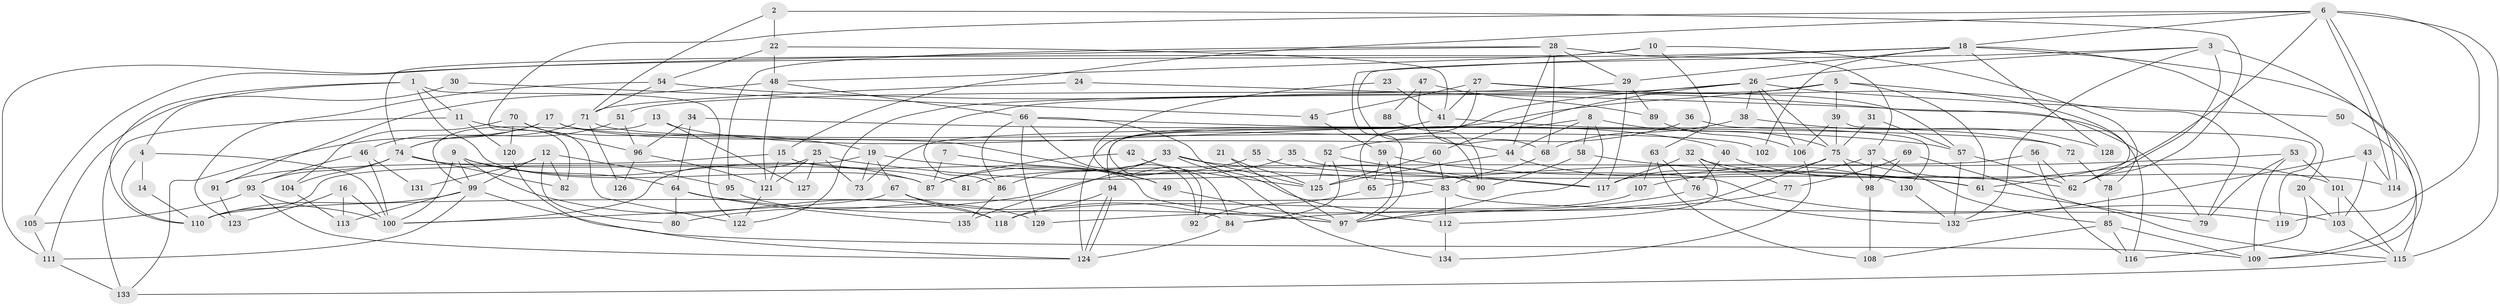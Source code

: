 // coarse degree distribution, {5: 0.18085106382978725, 3: 0.19148936170212766, 9: 0.031914893617021274, 2: 0.13829787234042554, 7: 0.05319148936170213, 4: 0.14893617021276595, 6: 0.1702127659574468, 13: 0.010638297872340425, 8: 0.07446808510638298}
// Generated by graph-tools (version 1.1) at 2025/24/03/03/25 07:24:04]
// undirected, 135 vertices, 270 edges
graph export_dot {
graph [start="1"]
  node [color=gray90,style=filled];
  1;
  2;
  3;
  4;
  5;
  6;
  7;
  8;
  9;
  10;
  11;
  12;
  13;
  14;
  15;
  16;
  17;
  18;
  19;
  20;
  21;
  22;
  23;
  24;
  25;
  26;
  27;
  28;
  29;
  30;
  31;
  32;
  33;
  34;
  35;
  36;
  37;
  38;
  39;
  40;
  41;
  42;
  43;
  44;
  45;
  46;
  47;
  48;
  49;
  50;
  51;
  52;
  53;
  54;
  55;
  56;
  57;
  58;
  59;
  60;
  61;
  62;
  63;
  64;
  65;
  66;
  67;
  68;
  69;
  70;
  71;
  72;
  73;
  74;
  75;
  76;
  77;
  78;
  79;
  80;
  81;
  82;
  83;
  84;
  85;
  86;
  87;
  88;
  89;
  90;
  91;
  92;
  93;
  94;
  95;
  96;
  97;
  98;
  99;
  100;
  101;
  102;
  103;
  104;
  105;
  106;
  107;
  108;
  109;
  110;
  111;
  112;
  113;
  114;
  115;
  116;
  117;
  118;
  119;
  120;
  121;
  122;
  123;
  124;
  125;
  126;
  127;
  128;
  129;
  130;
  131;
  132;
  133;
  134;
  135;
  1 -- 122;
  1 -- 110;
  1 -- 4;
  1 -- 11;
  1 -- 87;
  2 -- 22;
  2 -- 62;
  2 -- 71;
  3 -- 62;
  3 -- 26;
  3 -- 90;
  3 -- 109;
  3 -- 132;
  4 -- 110;
  4 -- 14;
  4 -- 100;
  5 -- 73;
  5 -- 86;
  5 -- 39;
  5 -- 61;
  5 -- 62;
  6 -- 15;
  6 -- 114;
  6 -- 114;
  6 -- 18;
  6 -- 61;
  6 -- 82;
  6 -- 115;
  6 -- 119;
  7 -- 87;
  7 -- 49;
  8 -- 75;
  8 -- 97;
  8 -- 44;
  8 -- 58;
  8 -- 65;
  9 -- 64;
  9 -- 100;
  9 -- 87;
  9 -- 99;
  9 -- 118;
  10 -- 74;
  10 -- 48;
  10 -- 63;
  10 -- 78;
  11 -- 133;
  11 -- 19;
  11 -- 120;
  12 -- 95;
  12 -- 99;
  12 -- 80;
  12 -- 82;
  12 -- 131;
  13 -- 40;
  13 -- 99;
  13 -- 127;
  14 -- 110;
  15 -- 91;
  15 -- 121;
  15 -- 97;
  16 -- 100;
  16 -- 113;
  16 -- 123;
  17 -- 46;
  17 -- 133;
  17 -- 44;
  17 -- 49;
  18 -- 109;
  18 -- 20;
  18 -- 29;
  18 -- 97;
  18 -- 102;
  18 -- 105;
  18 -- 128;
  19 -- 83;
  19 -- 67;
  19 -- 73;
  19 -- 110;
  20 -- 103;
  20 -- 116;
  21 -- 97;
  21 -- 125;
  22 -- 48;
  22 -- 54;
  22 -- 41;
  23 -- 92;
  23 -- 41;
  24 -- 71;
  24 -- 79;
  25 -- 100;
  25 -- 117;
  25 -- 73;
  25 -- 121;
  25 -- 127;
  26 -- 60;
  26 -- 94;
  26 -- 38;
  26 -- 50;
  26 -- 75;
  26 -- 106;
  26 -- 122;
  27 -- 41;
  27 -- 79;
  27 -- 45;
  27 -- 57;
  27 -- 84;
  28 -- 29;
  28 -- 44;
  28 -- 37;
  28 -- 68;
  28 -- 95;
  28 -- 111;
  29 -- 117;
  29 -- 51;
  29 -- 89;
  30 -- 45;
  30 -- 111;
  31 -- 57;
  31 -- 75;
  32 -- 77;
  32 -- 112;
  32 -- 114;
  32 -- 117;
  33 -- 90;
  33 -- 125;
  33 -- 86;
  33 -- 134;
  33 -- 135;
  34 -- 96;
  34 -- 57;
  34 -- 64;
  35 -- 80;
  35 -- 61;
  36 -- 52;
  36 -- 130;
  37 -- 107;
  37 -- 85;
  37 -- 98;
  38 -- 68;
  38 -- 128;
  39 -- 75;
  39 -- 106;
  39 -- 119;
  40 -- 62;
  40 -- 76;
  41 -- 124;
  41 -- 72;
  42 -- 87;
  42 -- 125;
  43 -- 103;
  43 -- 114;
  43 -- 132;
  44 -- 125;
  44 -- 130;
  45 -- 59;
  46 -- 93;
  46 -- 100;
  46 -- 131;
  47 -- 89;
  47 -- 68;
  47 -- 88;
  48 -- 121;
  48 -- 66;
  48 -- 91;
  49 -- 97;
  50 -- 115;
  51 -- 74;
  51 -- 96;
  52 -- 84;
  52 -- 117;
  52 -- 125;
  53 -- 109;
  53 -- 65;
  53 -- 79;
  53 -- 101;
  54 -- 116;
  54 -- 71;
  54 -- 123;
  55 -- 87;
  55 -- 103;
  56 -- 116;
  56 -- 62;
  56 -- 81;
  57 -- 132;
  57 -- 62;
  58 -- 61;
  58 -- 90;
  59 -- 97;
  59 -- 61;
  59 -- 65;
  60 -- 83;
  60 -- 125;
  61 -- 79;
  63 -- 76;
  63 -- 107;
  63 -- 108;
  64 -- 97;
  64 -- 80;
  64 -- 135;
  65 -- 92;
  66 -- 86;
  66 -- 112;
  66 -- 72;
  66 -- 92;
  66 -- 129;
  67 -- 100;
  67 -- 84;
  67 -- 118;
  68 -- 83;
  69 -- 98;
  69 -- 115;
  69 -- 77;
  70 -- 120;
  70 -- 122;
  70 -- 96;
  70 -- 104;
  71 -- 74;
  71 -- 102;
  71 -- 126;
  72 -- 78;
  74 -- 93;
  74 -- 82;
  74 -- 81;
  74 -- 104;
  75 -- 98;
  75 -- 101;
  75 -- 117;
  75 -- 129;
  76 -- 132;
  76 -- 97;
  77 -- 84;
  78 -- 85;
  83 -- 110;
  83 -- 119;
  83 -- 112;
  84 -- 124;
  85 -- 108;
  85 -- 109;
  85 -- 116;
  86 -- 135;
  88 -- 90;
  89 -- 106;
  91 -- 123;
  93 -- 124;
  93 -- 105;
  93 -- 100;
  94 -- 124;
  94 -- 124;
  94 -- 118;
  95 -- 129;
  96 -- 121;
  96 -- 126;
  98 -- 108;
  99 -- 109;
  99 -- 110;
  99 -- 111;
  99 -- 113;
  101 -- 103;
  101 -- 115;
  103 -- 115;
  104 -- 113;
  105 -- 111;
  106 -- 134;
  107 -- 118;
  111 -- 133;
  112 -- 134;
  115 -- 133;
  120 -- 124;
  121 -- 122;
  130 -- 132;
}

